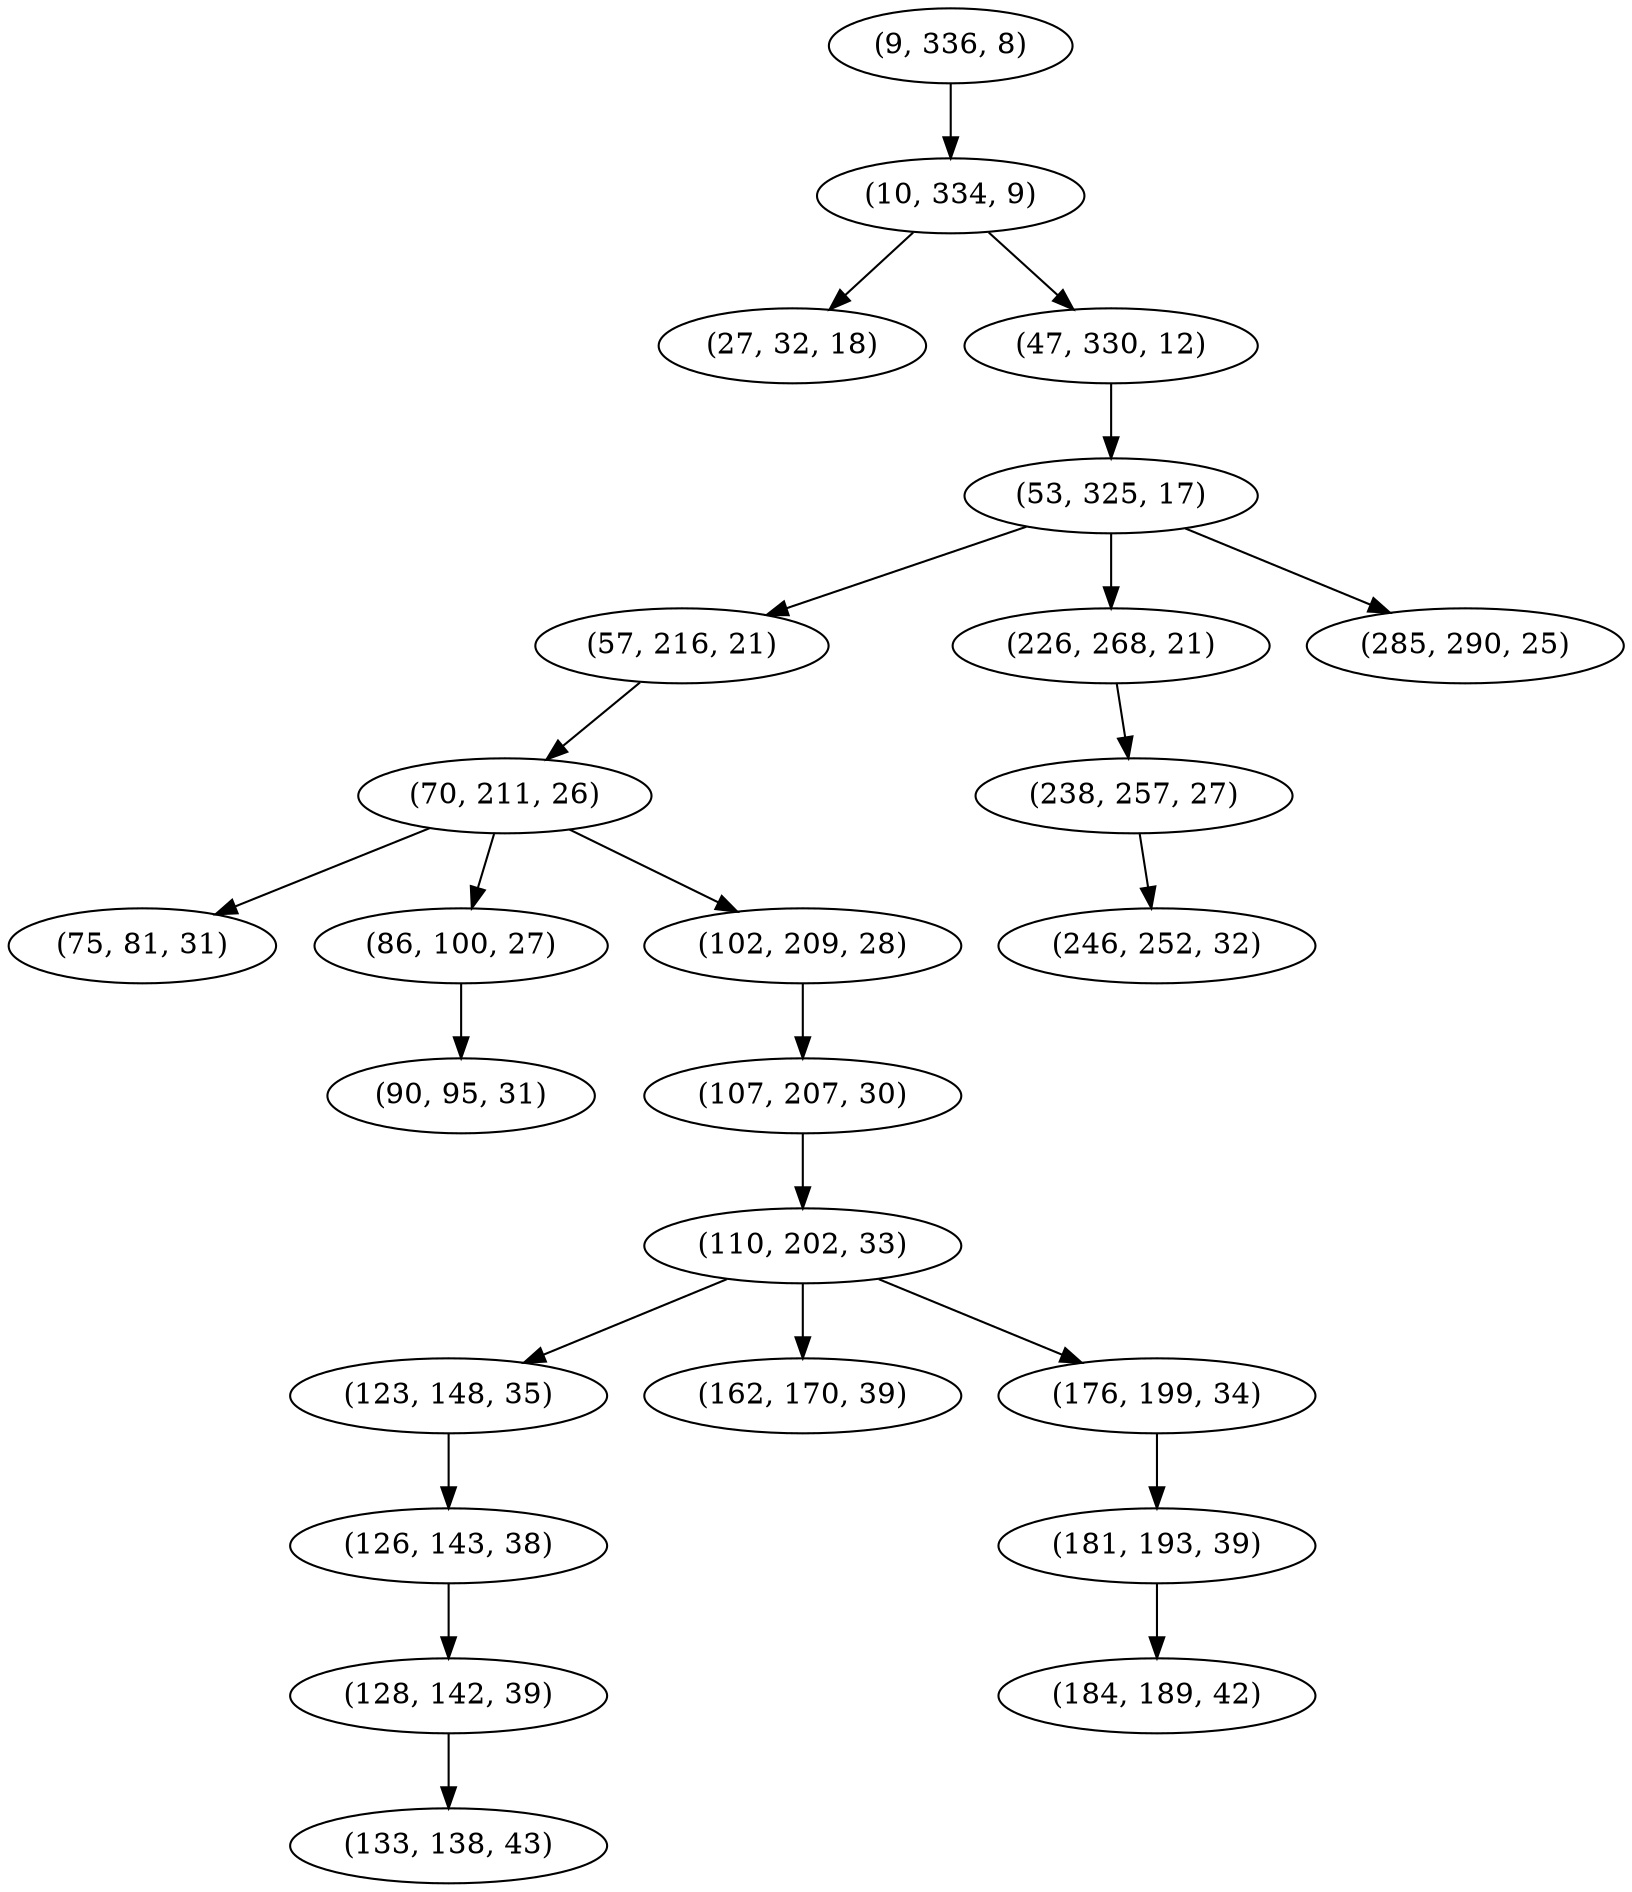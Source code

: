 digraph tree {
    "(9, 336, 8)";
    "(10, 334, 9)";
    "(27, 32, 18)";
    "(47, 330, 12)";
    "(53, 325, 17)";
    "(57, 216, 21)";
    "(70, 211, 26)";
    "(75, 81, 31)";
    "(86, 100, 27)";
    "(90, 95, 31)";
    "(102, 209, 28)";
    "(107, 207, 30)";
    "(110, 202, 33)";
    "(123, 148, 35)";
    "(126, 143, 38)";
    "(128, 142, 39)";
    "(133, 138, 43)";
    "(162, 170, 39)";
    "(176, 199, 34)";
    "(181, 193, 39)";
    "(184, 189, 42)";
    "(226, 268, 21)";
    "(238, 257, 27)";
    "(246, 252, 32)";
    "(285, 290, 25)";
    "(9, 336, 8)" -> "(10, 334, 9)";
    "(10, 334, 9)" -> "(27, 32, 18)";
    "(10, 334, 9)" -> "(47, 330, 12)";
    "(47, 330, 12)" -> "(53, 325, 17)";
    "(53, 325, 17)" -> "(57, 216, 21)";
    "(53, 325, 17)" -> "(226, 268, 21)";
    "(53, 325, 17)" -> "(285, 290, 25)";
    "(57, 216, 21)" -> "(70, 211, 26)";
    "(70, 211, 26)" -> "(75, 81, 31)";
    "(70, 211, 26)" -> "(86, 100, 27)";
    "(70, 211, 26)" -> "(102, 209, 28)";
    "(86, 100, 27)" -> "(90, 95, 31)";
    "(102, 209, 28)" -> "(107, 207, 30)";
    "(107, 207, 30)" -> "(110, 202, 33)";
    "(110, 202, 33)" -> "(123, 148, 35)";
    "(110, 202, 33)" -> "(162, 170, 39)";
    "(110, 202, 33)" -> "(176, 199, 34)";
    "(123, 148, 35)" -> "(126, 143, 38)";
    "(126, 143, 38)" -> "(128, 142, 39)";
    "(128, 142, 39)" -> "(133, 138, 43)";
    "(176, 199, 34)" -> "(181, 193, 39)";
    "(181, 193, 39)" -> "(184, 189, 42)";
    "(226, 268, 21)" -> "(238, 257, 27)";
    "(238, 257, 27)" -> "(246, 252, 32)";
}
